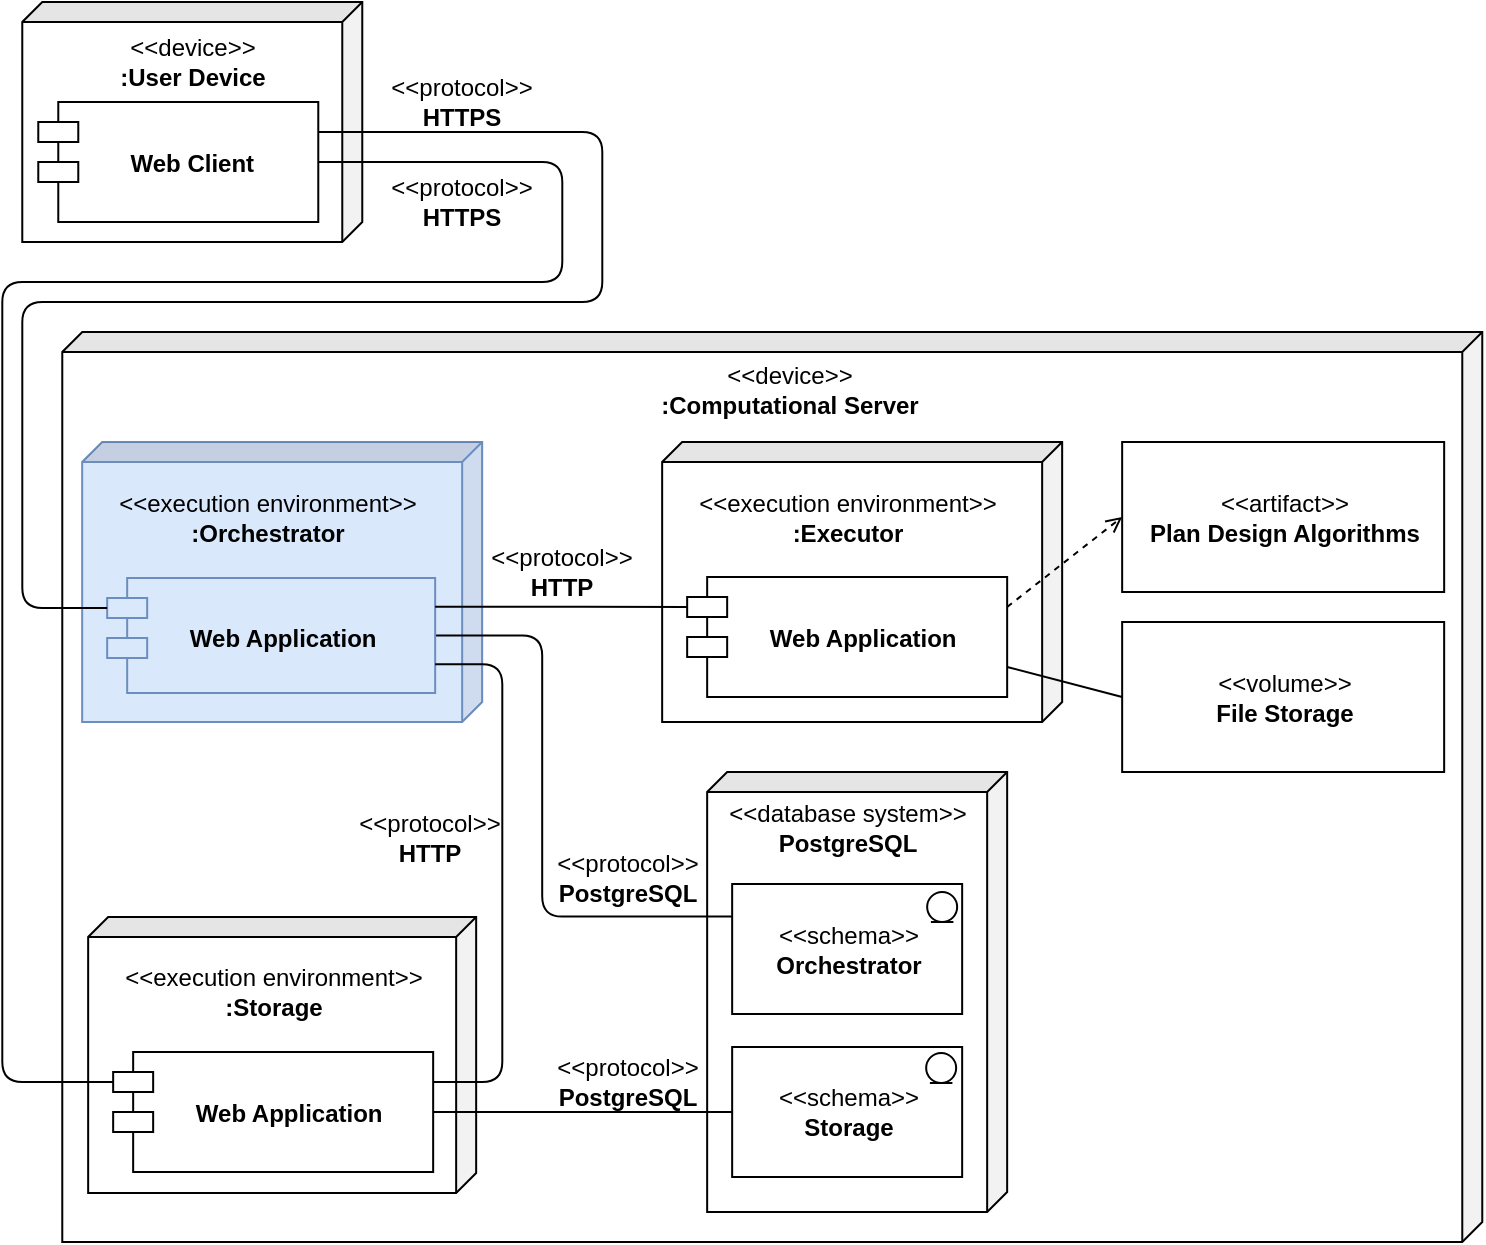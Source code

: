 <mxfile version="15.5.4" type="embed"><diagram id="RwHs3k7okTrlKBKqiO1_" name="Page-1"><mxGraphModel dx="591" dy="649" grid="1" gridSize="10" guides="1" tooltips="1" connect="1" arrows="1" fold="1" page="1" pageScale="1" pageWidth="827" pageHeight="1169" math="0" shadow="0"><root><mxCell id="0"/><mxCell id="1" parent="0"/><mxCell id="rzzWd4vhDg8JMWfKJjgx-5" value="" style="shape=cube;whiteSpace=wrap;html=1;boundedLbl=1;backgroundOutline=1;darkOpacity=0.05;darkOpacity2=0.1;direction=south;size=10;" parent="1" vertex="1"><mxGeometry x="60.14" y="175" width="710" height="455" as="geometry"/></mxCell><mxCell id="rzzWd4vhDg8JMWfKJjgx-3" value="" style="shape=cube;whiteSpace=wrap;html=1;boundedLbl=1;backgroundOutline=1;darkOpacity=0.05;darkOpacity2=0.1;direction=south;size=10;fillColor=#dae8fc;strokeColor=#6c8ebf;" parent="1" vertex="1"><mxGeometry x="70.08" y="230" width="200" height="140" as="geometry"/></mxCell><mxCell id="rzzWd4vhDg8JMWfKJjgx-11" value="&amp;lt;&amp;lt;device&amp;gt;&amp;gt;&lt;br&gt;&lt;b&gt;:Computational Server&lt;/b&gt;" style="text;html=1;strokeColor=none;fillColor=none;align=center;verticalAlign=middle;whiteSpace=wrap;rounded=0;" parent="1" vertex="1"><mxGeometry x="354.14" y="189" width="140" height="30" as="geometry"/></mxCell><mxCell id="rzzWd4vhDg8JMWfKJjgx-12" value="&amp;lt;&amp;lt;execution environment&amp;gt;&amp;gt;&lt;br&gt;&lt;b&gt;:Orchestrator&lt;/b&gt;" style="text;html=1;strokeColor=none;fillColor=none;align=center;verticalAlign=middle;whiteSpace=wrap;rounded=0;" parent="1" vertex="1"><mxGeometry x="77.58" y="252.5" width="170" height="30" as="geometry"/></mxCell><mxCell id="rzzWd4vhDg8JMWfKJjgx-21" value="" style="shape=cube;whiteSpace=wrap;html=1;boundedLbl=1;backgroundOutline=1;darkOpacity=0.05;darkOpacity2=0.1;direction=south;size=10;" parent="1" vertex="1"><mxGeometry x="382.58" y="395" width="150" height="220" as="geometry"/></mxCell><mxCell id="rzzWd4vhDg8JMWfKJjgx-22" value="&amp;lt;&amp;lt;schema&amp;gt;&amp;gt;&lt;br&gt;&lt;b&gt;Orchestrator&lt;/b&gt;" style="html=1;dropTarget=0;" parent="1" vertex="1"><mxGeometry x="395.08" y="451" width="115" height="65" as="geometry"/></mxCell><mxCell id="rzzWd4vhDg8JMWfKJjgx-24" value="&amp;lt;&amp;lt;database system&amp;gt;&amp;gt;&lt;br&gt;&lt;b&gt;PostgreSQL&lt;/b&gt;" style="text;html=1;strokeColor=none;fillColor=none;align=center;verticalAlign=middle;whiteSpace=wrap;rounded=0;" parent="1" vertex="1"><mxGeometry x="387.58" y="405" width="130" height="35" as="geometry"/></mxCell><mxCell id="M4qyIZvMjPyauZ3MhEu3-7" value="&amp;lt;&amp;lt;schema&amp;gt;&amp;gt;&lt;br&gt;&lt;b&gt;Storage&lt;/b&gt;" style="html=1;dropTarget=0;" parent="1" vertex="1"><mxGeometry x="395.08" y="532.5" width="115" height="65" as="geometry"/></mxCell><mxCell id="M4qyIZvMjPyauZ3MhEu3-9" value="" style="ellipse;shape=umlEntity;whiteSpace=wrap;html=1;" parent="1" vertex="1"><mxGeometry x="492.58" y="455" width="15" height="15" as="geometry"/></mxCell><mxCell id="Us4ZtO2WU-CV6Y0aD06D-1" value="&amp;lt;&amp;lt;protocol&amp;gt;&amp;gt;&lt;br&gt;&lt;b&gt;HTTPS&lt;/b&gt;" style="text;html=1;strokeColor=none;fillColor=none;align=center;verticalAlign=middle;whiteSpace=wrap;rounded=0;" parent="1" vertex="1"><mxGeometry x="230.14" y="100" width="60" height="20" as="geometry"/></mxCell><mxCell id="ixRUsvrQxaoz0LUdEpp5-3" value="" style="group" parent="1" vertex="1" connectable="0"><mxGeometry x="40.14" y="10" width="170" height="120" as="geometry"/></mxCell><mxCell id="rzzWd4vhDg8JMWfKJjgx-2" value="" style="shape=cube;whiteSpace=wrap;html=1;boundedLbl=1;backgroundOutline=1;darkOpacity=0.05;darkOpacity2=0.1;direction=south;size=10;" parent="ixRUsvrQxaoz0LUdEpp5-3" vertex="1"><mxGeometry width="170" height="120" as="geometry"/></mxCell><mxCell id="rzzWd4vhDg8JMWfKJjgx-6" value="&amp;lt;&amp;lt;device&amp;gt;&amp;gt;&lt;br&gt;&lt;b&gt;:User Device&lt;/b&gt;" style="text;html=1;strokeColor=none;fillColor=none;align=center;verticalAlign=middle;whiteSpace=wrap;rounded=0;" parent="ixRUsvrQxaoz0LUdEpp5-3" vertex="1"><mxGeometry x="42.5" y="20" width="85" height="20" as="geometry"/></mxCell><mxCell id="ixRUsvrQxaoz0LUdEpp5-1" value="" style="shape=module;align=left;spacingLeft=20;align=center;verticalAlign=top;fontStyle=1" parent="ixRUsvrQxaoz0LUdEpp5-3" vertex="1"><mxGeometry x="8" y="50" width="140" height="60" as="geometry"/></mxCell><mxCell id="ixRUsvrQxaoz0LUdEpp5-2" value="Web Client" style="text;align=center;fontStyle=1;verticalAlign=middle;spacingLeft=3;spacingRight=3;strokeColor=none;rotatable=0;points=[[0,0.5],[1,0.5]];portConstraint=eastwest;" parent="ixRUsvrQxaoz0LUdEpp5-3" vertex="1"><mxGeometry x="45" y="67" width="80" height="26" as="geometry"/></mxCell><mxCell id="ixRUsvrQxaoz0LUdEpp5-29" style="edgeStyle=orthogonalEdgeStyle;rounded=1;orthogonalLoop=1;jettySize=auto;html=1;exitX=1;exitY=0.5;exitDx=0;exitDy=0;entryX=0;entryY=0.25;entryDx=0;entryDy=0;endArrow=none;endFill=0;" parent="1" source="ixRUsvrQxaoz0LUdEpp5-5" target="rzzWd4vhDg8JMWfKJjgx-22" edge="1"><mxGeometry relative="1" as="geometry"><Array as="points"><mxPoint x="300.08" y="327"/><mxPoint x="300.08" y="467"/></Array></mxGeometry></mxCell><mxCell id="ixRUsvrQxaoz0LUdEpp5-5" value="" style="shape=module;align=left;spacingLeft=20;align=center;verticalAlign=top;fillColor=#dae8fc;strokeColor=#6c8ebf;" parent="1" vertex="1"><mxGeometry x="82.58" y="298" width="164" height="57.5" as="geometry"/></mxCell><mxCell id="ixRUsvrQxaoz0LUdEpp5-7" value="Web Application" style="text;align=center;fontStyle=1;verticalAlign=middle;spacingLeft=3;spacingRight=3;strokeColor=none;rotatable=0;points=[[0,0.5],[1,0.5]];portConstraint=eastwest;" parent="1" vertex="1"><mxGeometry x="130.58" y="314.5" width="80" height="26" as="geometry"/></mxCell><mxCell id="ixRUsvrQxaoz0LUdEpp5-8" value="" style="shape=cube;whiteSpace=wrap;html=1;boundedLbl=1;backgroundOutline=1;darkOpacity=0.05;darkOpacity2=0.1;direction=south;size=10;" parent="1" vertex="1"><mxGeometry x="73.08" y="467.5" width="194" height="138" as="geometry"/></mxCell><mxCell id="ixRUsvrQxaoz0LUdEpp5-9" value="&amp;lt;&amp;lt;execution environment&amp;gt;&amp;gt;&lt;br&gt;&lt;b&gt;:Storage&lt;/b&gt;" style="text;html=1;strokeColor=none;fillColor=none;align=center;verticalAlign=middle;whiteSpace=wrap;rounded=0;" parent="1" vertex="1"><mxGeometry x="80.58" y="490" width="170" height="30" as="geometry"/></mxCell><mxCell id="ixRUsvrQxaoz0LUdEpp5-31" style="edgeStyle=orthogonalEdgeStyle;rounded=1;orthogonalLoop=1;jettySize=auto;html=1;exitX=1;exitY=0.5;exitDx=0;exitDy=0;entryX=0;entryY=0.5;entryDx=0;entryDy=0;endArrow=none;endFill=0;" parent="1" source="ixRUsvrQxaoz0LUdEpp5-10" target="M4qyIZvMjPyauZ3MhEu3-7" edge="1"><mxGeometry relative="1" as="geometry"/></mxCell><mxCell id="ixRUsvrQxaoz0LUdEpp5-10" value="" style="shape=module;align=left;spacingLeft=20;align=center;verticalAlign=top;" parent="1" vertex="1"><mxGeometry x="85.58" y="535" width="160" height="60" as="geometry"/></mxCell><mxCell id="ixRUsvrQxaoz0LUdEpp5-11" value="Web Application" style="text;align=center;fontStyle=1;verticalAlign=middle;spacingLeft=3;spacingRight=3;strokeColor=none;rotatable=0;points=[[0,0.5],[1,0.5]];portConstraint=eastwest;" parent="1" vertex="1"><mxGeometry x="133.58" y="552" width="80" height="26" as="geometry"/></mxCell><mxCell id="ixRUsvrQxaoz0LUdEpp5-12" value="" style="shape=cube;whiteSpace=wrap;html=1;boundedLbl=1;backgroundOutline=1;darkOpacity=0.05;darkOpacity2=0.1;direction=south;size=10;" parent="1" vertex="1"><mxGeometry x="360.08" y="230" width="200" height="140" as="geometry"/></mxCell><mxCell id="ixRUsvrQxaoz0LUdEpp5-13" value="&amp;lt;&amp;lt;execution environment&amp;gt;&amp;gt;&lt;br&gt;&lt;b&gt;:Executor&lt;/b&gt;" style="text;html=1;strokeColor=none;fillColor=none;align=center;verticalAlign=middle;whiteSpace=wrap;rounded=0;" parent="1" vertex="1"><mxGeometry x="367.58" y="252.5" width="170" height="30" as="geometry"/></mxCell><mxCell id="ixRUsvrQxaoz0LUdEpp5-25" style="rounded=0;orthogonalLoop=1;jettySize=auto;html=1;entryX=0;entryY=0.5;entryDx=0;entryDy=0;endArrow=open;endFill=0;dashed=1;exitX=1;exitY=0.25;exitDx=0;exitDy=0;" parent="1" source="ixRUsvrQxaoz0LUdEpp5-14" target="ixRUsvrQxaoz0LUdEpp5-16" edge="1"><mxGeometry relative="1" as="geometry"><mxPoint x="460.08" y="470" as="sourcePoint"/></mxGeometry></mxCell><mxCell id="ixRUsvrQxaoz0LUdEpp5-26" style="edgeStyle=none;rounded=0;orthogonalLoop=1;jettySize=auto;html=1;exitX=1;exitY=0.75;exitDx=0;exitDy=0;entryX=0;entryY=0.5;entryDx=0;entryDy=0;endArrow=none;endFill=0;" parent="1" source="ixRUsvrQxaoz0LUdEpp5-14" target="ixRUsvrQxaoz0LUdEpp5-24" edge="1"><mxGeometry relative="1" as="geometry"/></mxCell><mxCell id="ixRUsvrQxaoz0LUdEpp5-14" value="" style="shape=module;align=left;spacingLeft=20;align=center;verticalAlign=top;" parent="1" vertex="1"><mxGeometry x="372.58" y="297.5" width="160" height="60" as="geometry"/></mxCell><mxCell id="ixRUsvrQxaoz0LUdEpp5-15" value="Web Application" style="text;align=center;fontStyle=1;verticalAlign=middle;spacingLeft=3;spacingRight=3;strokeColor=none;rotatable=0;points=[[0,0.5],[1,0.5]];portConstraint=eastwest;" parent="1" vertex="1"><mxGeometry x="420.58" y="314.5" width="80" height="26" as="geometry"/></mxCell><mxCell id="ixRUsvrQxaoz0LUdEpp5-16" value="&amp;lt;&amp;lt;artifact&amp;gt;&amp;gt;&lt;br&gt;&lt;b&gt;Plan Design Algorithms&lt;/b&gt;" style="html=1;" parent="1" vertex="1"><mxGeometry x="590.08" y="230" width="161" height="75" as="geometry"/></mxCell><mxCell id="ixRUsvrQxaoz0LUdEpp5-19" value="" style="ellipse;shape=umlEntity;whiteSpace=wrap;html=1;" parent="1" vertex="1"><mxGeometry x="492.08" y="535.5" width="15" height="15" as="geometry"/></mxCell><mxCell id="ixRUsvrQxaoz0LUdEpp5-24" value="&amp;lt;&amp;lt;volume&amp;gt;&amp;gt;&lt;br&gt;&lt;b&gt;File Storage&lt;/b&gt;" style="html=1;" parent="1" vertex="1"><mxGeometry x="590.08" y="320" width="161" height="75" as="geometry"/></mxCell><mxCell id="ixRUsvrQxaoz0LUdEpp5-27" style="edgeStyle=orthogonalEdgeStyle;rounded=1;orthogonalLoop=1;jettySize=auto;html=1;exitX=1;exitY=0.25;exitDx=0;exitDy=0;entryX=0;entryY=0;entryDx=0;entryDy=15;entryPerimeter=0;endArrow=none;endFill=0;" parent="1" source="ixRUsvrQxaoz0LUdEpp5-5" target="ixRUsvrQxaoz0LUdEpp5-14" edge="1"><mxGeometry relative="1" as="geometry"/></mxCell><mxCell id="ixRUsvrQxaoz0LUdEpp5-28" value="&amp;lt;&amp;lt;protocol&amp;gt;&amp;gt;&lt;br&gt;&lt;b&gt;HTTP&lt;/b&gt;" style="text;html=1;strokeColor=none;fillColor=none;align=center;verticalAlign=middle;whiteSpace=wrap;rounded=0;" parent="1" vertex="1"><mxGeometry x="280.08" y="285" width="60" height="20" as="geometry"/></mxCell><mxCell id="ixRUsvrQxaoz0LUdEpp5-30" value="&amp;lt;&amp;lt;protocol&amp;gt;&amp;gt;&lt;br&gt;&lt;b&gt;PostgreSQL&lt;/b&gt;" style="text;html=1;strokeColor=none;fillColor=none;align=center;verticalAlign=middle;whiteSpace=wrap;rounded=0;" parent="1" vertex="1"><mxGeometry x="312.58" y="437.5" width="60" height="20" as="geometry"/></mxCell><mxCell id="ixRUsvrQxaoz0LUdEpp5-32" value="&amp;lt;&amp;lt;protocol&amp;gt;&amp;gt;&lt;br&gt;&lt;b&gt;PostgreSQL&lt;/b&gt;" style="text;html=1;strokeColor=none;fillColor=none;align=center;verticalAlign=middle;whiteSpace=wrap;rounded=0;" parent="1" vertex="1"><mxGeometry x="312.58" y="540" width="60" height="20" as="geometry"/></mxCell><mxCell id="ixRUsvrQxaoz0LUdEpp5-33" style="edgeStyle=orthogonalEdgeStyle;rounded=1;orthogonalLoop=1;jettySize=auto;html=1;exitX=1;exitY=0.75;exitDx=0;exitDy=0;entryX=1;entryY=0.25;entryDx=0;entryDy=0;endArrow=none;endFill=0;" parent="1" source="ixRUsvrQxaoz0LUdEpp5-5" target="ixRUsvrQxaoz0LUdEpp5-10" edge="1"><mxGeometry relative="1" as="geometry"><Array as="points"><mxPoint x="280.14" y="341"/><mxPoint x="280.14" y="550"/></Array></mxGeometry></mxCell><mxCell id="ixRUsvrQxaoz0LUdEpp5-35" value="&amp;lt;&amp;lt;protocol&amp;gt;&amp;gt;&lt;br&gt;&lt;b&gt;HTTP&lt;/b&gt;" style="text;html=1;strokeColor=none;fillColor=none;align=center;verticalAlign=middle;whiteSpace=wrap;rounded=0;" parent="1" vertex="1"><mxGeometry x="213.58" y="417.5" width="60" height="20" as="geometry"/></mxCell><mxCell id="ixRUsvrQxaoz0LUdEpp5-36" style="edgeStyle=orthogonalEdgeStyle;rounded=1;orthogonalLoop=1;jettySize=auto;html=1;exitX=1;exitY=0.25;exitDx=0;exitDy=0;entryX=0;entryY=0;entryDx=0;entryDy=15;entryPerimeter=0;endArrow=none;endFill=0;" parent="1" source="ixRUsvrQxaoz0LUdEpp5-1" target="ixRUsvrQxaoz0LUdEpp5-5" edge="1"><mxGeometry relative="1" as="geometry"><Array as="points"><mxPoint x="330.14" y="75"/><mxPoint x="330.14" y="160"/><mxPoint x="40.14" y="160"/><mxPoint x="40.14" y="313"/></Array></mxGeometry></mxCell><mxCell id="ixRUsvrQxaoz0LUdEpp5-37" style="edgeStyle=orthogonalEdgeStyle;rounded=1;orthogonalLoop=1;jettySize=auto;html=1;exitX=1;exitY=0.5;exitDx=0;exitDy=0;entryX=0;entryY=0;entryDx=0;entryDy=15;entryPerimeter=0;endArrow=none;endFill=0;" parent="1" source="ixRUsvrQxaoz0LUdEpp5-1" target="ixRUsvrQxaoz0LUdEpp5-10" edge="1"><mxGeometry relative="1" as="geometry"><Array as="points"><mxPoint x="310.14" y="90"/><mxPoint x="310.14" y="150"/><mxPoint x="30.14" y="150"/><mxPoint x="30.14" y="550"/></Array></mxGeometry></mxCell><mxCell id="ixRUsvrQxaoz0LUdEpp5-38" value="&amp;lt;&amp;lt;protocol&amp;gt;&amp;gt;&lt;br&gt;&lt;b&gt;HTTPS&lt;/b&gt;" style="text;html=1;strokeColor=none;fillColor=none;align=center;verticalAlign=middle;whiteSpace=wrap;rounded=0;" parent="1" vertex="1"><mxGeometry x="230.14" y="50" width="60" height="20" as="geometry"/></mxCell></root></mxGraphModel></diagram></mxfile>